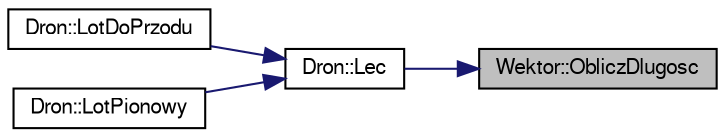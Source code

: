 digraph "Wektor::ObliczDlugosc"
{
 // LATEX_PDF_SIZE
  edge [fontname="FreeSans",fontsize="10",labelfontname="FreeSans",labelfontsize="10"];
  node [fontname="FreeSans",fontsize="10",shape=record];
  rankdir="RL";
  Node1 [label="Wektor::ObliczDlugosc",height=0.2,width=0.4,color="black", fillcolor="grey75", style="filled", fontcolor="black",tooltip="Metoda obliczajaca dlugosc wektora."];
  Node1 -> Node2 [dir="back",color="midnightblue",fontsize="10",style="solid",fontname="FreeSans"];
  Node2 [label="Dron::Lec",height=0.2,width=0.4,color="black", fillcolor="white", style="filled",URL="$a00127.html#a73e0a729daf06e3a66eb1d3484b3433d",tooltip="Metoda realizujaca lot drona."];
  Node2 -> Node3 [dir="back",color="midnightblue",fontsize="10",style="solid",fontname="FreeSans"];
  Node3 [label="Dron::LotDoPrzodu",height=0.2,width=0.4,color="black", fillcolor="white", style="filled",URL="$a00127.html#a9e450b22aa3c1fc6ebb9f7ed1ee2dbeb",tooltip="Metoda realizujaca lot do przodu drona."];
  Node2 -> Node4 [dir="back",color="midnightblue",fontsize="10",style="solid",fontname="FreeSans"];
  Node4 [label="Dron::LotPionowy",height=0.2,width=0.4,color="black", fillcolor="white", style="filled",URL="$a00127.html#a86d7fab7b926930274de0ee8eebbb0f0",tooltip="Metoda realizujaca lot pionowy drona."];
}

